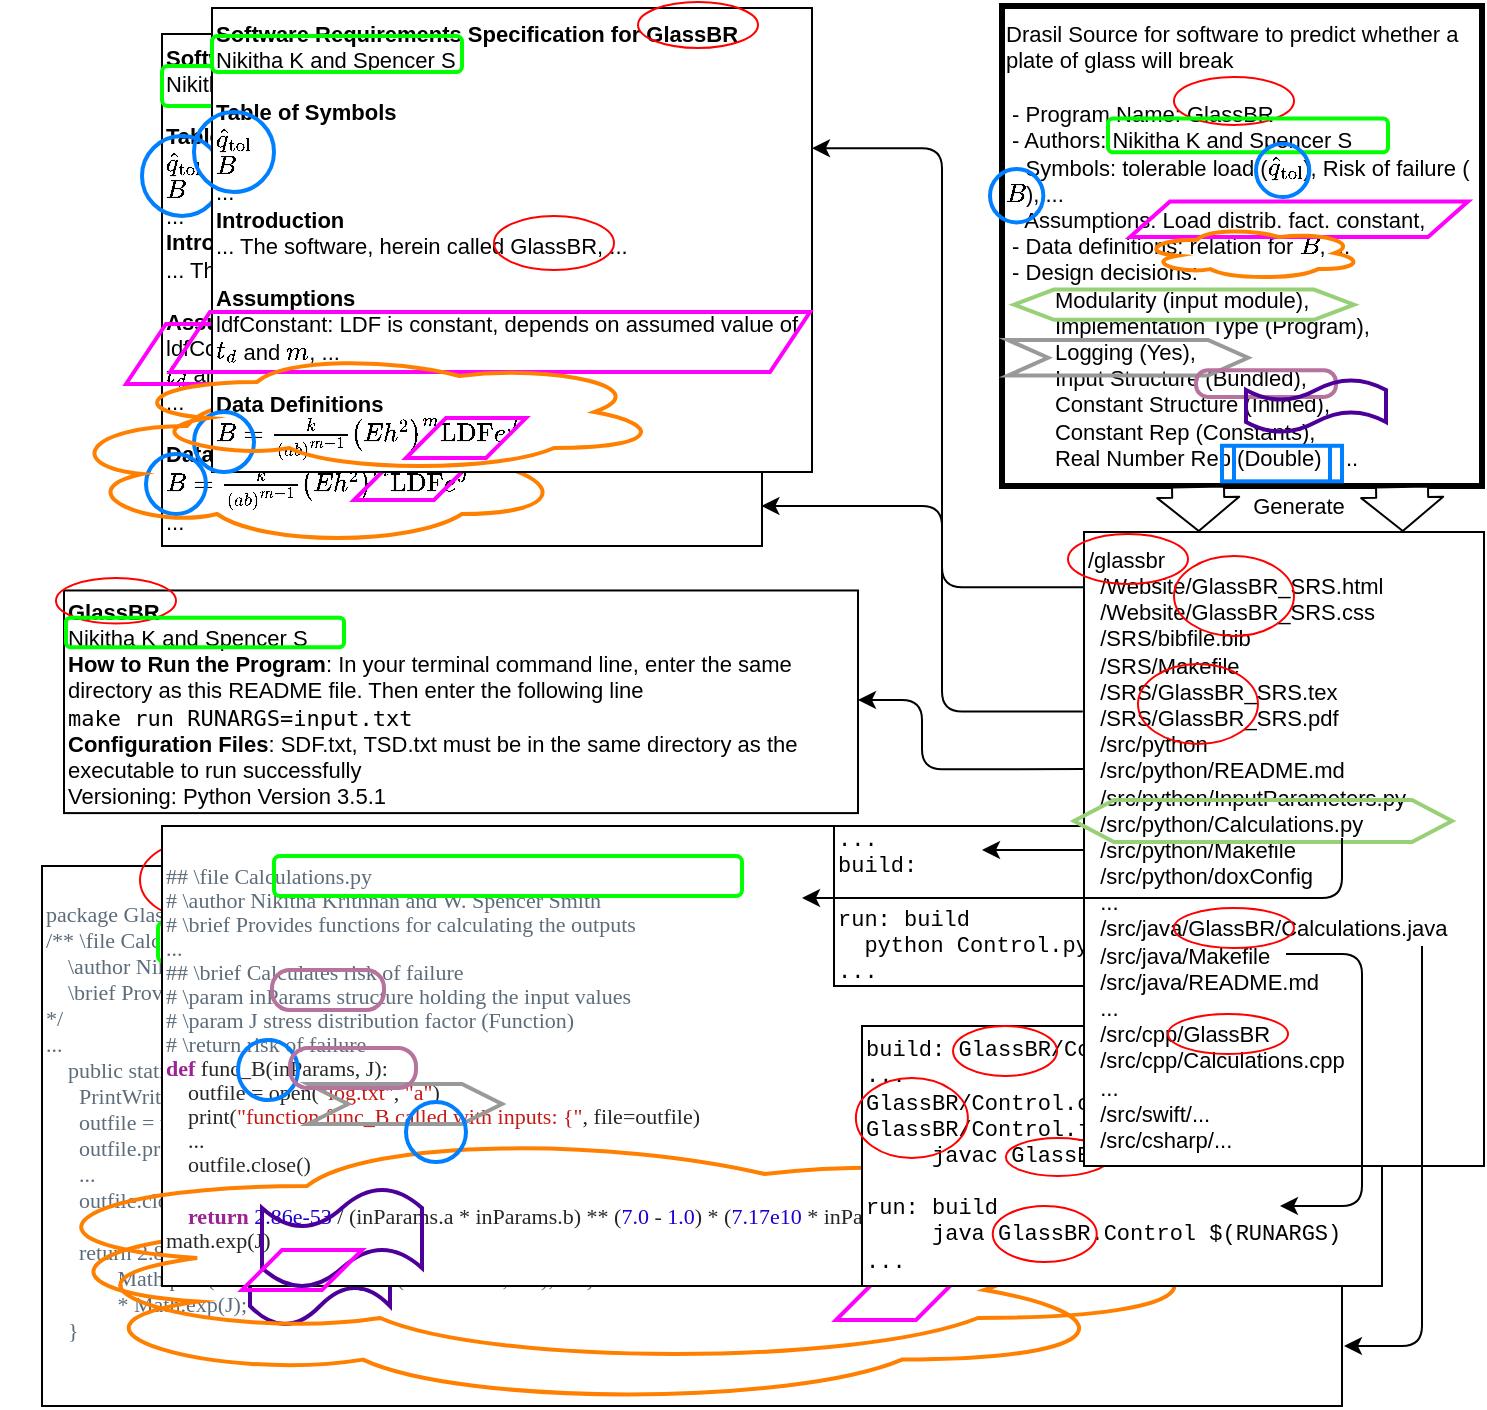 <mxfile version="15.5.2" type="device"><diagram id="d-WKeMkgtsWJ3UM8GAVP" name="Page-1"><mxGraphModel dx="2272" dy="820" grid="1" gridSize="10" guides="0" tooltips="1" connect="0" arrows="0" fold="1" page="1" pageScale="1" pageWidth="850" pageHeight="1100" math="1" shadow="0"><root><mxCell id="0"/><mxCell id="1" parent="0"/><mxCell id="Y7YsO4KroyBGodmgQjPr-19" value="&lt;p class=&quot;p1&quot; style=&quot;margin: 0px; font-stretch: normal; line-height: normal; background-color: rgb(255, 255, 255); font-size: 11px;&quot;&gt;&lt;font style=&quot;font-size: 11px;&quot; face=&quot;menlo&quot; color=&quot;#5d6c79&quot;&gt;package GlassBR;&lt;/font&gt;&lt;/p&gt;&lt;p class=&quot;p1&quot; style=&quot;margin: 0px; font-stretch: normal; line-height: normal; background-color: rgb(255, 255, 255); font-size: 11px;&quot;&gt;&lt;font style=&quot;font-size: 11px;&quot; face=&quot;menlo&quot; color=&quot;#5d6c79&quot;&gt;/** \file Calculations.java&lt;/font&gt;&lt;/p&gt;&lt;p class=&quot;p1&quot; style=&quot;margin: 0px; font-stretch: normal; line-height: normal; background-color: rgb(255, 255, 255); font-size: 11px;&quot;&gt;&lt;font style=&quot;font-size: 11px;&quot; face=&quot;menlo&quot; color=&quot;#5d6c79&quot;&gt;&amp;nbsp; &amp;nbsp; \author Nikitha Krithnan and W. Spencer Smith&lt;/font&gt;&lt;/p&gt;&lt;p class=&quot;p1&quot; style=&quot;margin: 0px; font-stretch: normal; line-height: normal; background-color: rgb(255, 255, 255); font-size: 11px;&quot;&gt;&lt;font style=&quot;font-size: 11px;&quot; face=&quot;menlo&quot; color=&quot;#5d6c79&quot;&gt;&amp;nbsp; &amp;nbsp; \brief Provides functions for calculating the outputs&lt;/font&gt;&lt;/p&gt;&lt;p class=&quot;p1&quot; style=&quot;margin: 0px; font-stretch: normal; line-height: normal; background-color: rgb(255, 255, 255); font-size: 11px;&quot;&gt;&lt;font style=&quot;font-size: 11px;&quot; face=&quot;menlo&quot; color=&quot;#5d6c79&quot;&gt;*/&lt;/font&gt;&lt;/p&gt;&lt;p class=&quot;p1&quot; style=&quot;margin: 0px; font-stretch: normal; line-height: normal; background-color: rgb(255, 255, 255); font-size: 11px;&quot;&gt;&lt;font style=&quot;font-size: 11px;&quot; face=&quot;menlo&quot; color=&quot;#5d6c79&quot;&gt;...&lt;/font&gt;&lt;/p&gt;&lt;p class=&quot;p1&quot; style=&quot;margin: 0px; font-stretch: normal; line-height: normal; background-color: rgb(255, 255, 255); font-size: 11px;&quot;&gt;&lt;span style=&quot;color: rgb(93, 108, 121); font-family: &amp;quot;menlo&amp;quot;; font-size: 11px;&quot;&gt;&amp;nbsp; &amp;nbsp; public static double func_B(InputParameters inParams, double J) throws IOException {&lt;/span&gt;&lt;br style=&quot;font-size: 11px;&quot;&gt;&lt;/p&gt;&lt;p class=&quot;p1&quot; style=&quot;margin: 0px; font-stretch: normal; line-height: normal; background-color: rgb(255, 255, 255); font-size: 11px;&quot;&gt;&lt;font style=&quot;font-size: 11px;&quot; face=&quot;menlo&quot; color=&quot;#5d6c79&quot;&gt;&amp;nbsp; &amp;nbsp; &amp;nbsp; PrintWriter outfile;&lt;/font&gt;&lt;/p&gt;&lt;p class=&quot;p1&quot; style=&quot;margin: 0px; font-stretch: normal; line-height: normal; background-color: rgb(255, 255, 255); font-size: 11px;&quot;&gt;&lt;font style=&quot;font-size: 11px;&quot; face=&quot;menlo&quot; color=&quot;#5d6c79&quot;&gt;&amp;nbsp; &amp;nbsp; &amp;nbsp; outfile = new PrintWriter(new FileWriter(new File(&quot;log.txt&quot;), true));&lt;/font&gt;&lt;/p&gt;&lt;p class=&quot;p1&quot; style=&quot;margin: 0px; font-stretch: normal; line-height: normal; background-color: rgb(255, 255, 255); font-size: 11px;&quot;&gt;&lt;font style=&quot;font-size: 11px;&quot; face=&quot;menlo&quot; color=&quot;#5d6c79&quot;&gt;&amp;nbsp; &amp;nbsp; &amp;nbsp; outfile.println(&quot;function func_B called with inputs: {&quot;);&lt;/font&gt;&lt;/p&gt;&lt;p class=&quot;p1&quot; style=&quot;margin: 0px; font-stretch: normal; line-height: normal; background-color: rgb(255, 255, 255); font-size: 11px;&quot;&gt;&lt;span style=&quot;color: rgb(93, 108, 121); font-family: &amp;quot;menlo&amp;quot;; font-size: 11px;&quot;&gt;&amp;nbsp; &amp;nbsp; &amp;nbsp; ...&lt;/span&gt;&lt;/p&gt;&lt;p class=&quot;p1&quot; style=&quot;margin: 0px; font-stretch: normal; line-height: normal; background-color: rgb(255, 255, 255); font-size: 11px;&quot;&gt;&lt;span style=&quot;color: rgb(93, 108, 121); font-family: &amp;quot;menlo&amp;quot;; font-size: 11px;&quot;&gt;&amp;nbsp; &amp;nbsp; &amp;nbsp; outfile.close();&lt;/span&gt;&lt;br style=&quot;font-size: 11px;&quot;&gt;&lt;/p&gt;&lt;p class=&quot;p1&quot; style=&quot;margin: 0px; font-stretch: normal; line-height: normal; background-color: rgb(255, 255, 255); font-size: 11px;&quot;&gt;&lt;font style=&quot;font-size: 11px;&quot; face=&quot;menlo&quot; color=&quot;#5d6c79&quot;&gt;&amp;nbsp; &amp;nbsp; &amp;nbsp; &amp;nbsp;&amp;nbsp;&lt;/font&gt;&lt;/p&gt;&lt;p class=&quot;p1&quot; style=&quot;margin: 0px; font-stretch: normal; line-height: normal; background-color: rgb(255, 255, 255); font-size: 11px;&quot;&gt;&lt;font style=&quot;font-size: 11px;&quot; face=&quot;menlo&quot; color=&quot;#5d6c79&quot;&gt;&amp;nbsp; &amp;nbsp; &amp;nbsp; return 2.86e-53 /Math.pow(inParams.a * inParams.b, 7.0 - 1.0) *&lt;/font&gt;&lt;/p&gt;&lt;p class=&quot;p1&quot; style=&quot;margin: 0px; font-stretch: normal; line-height: normal; background-color: rgb(255, 255, 255); font-size: 11px;&quot;&gt;&lt;font style=&quot;font-size: 11px;&quot; face=&quot;menlo&quot; color=&quot;#5d6c79&quot;&gt;&amp;nbsp; &amp;nbsp; &amp;nbsp; &amp;nbsp; &amp;nbsp; &amp;nbsp; &amp;nbsp;Math.pow(7.17e10 * Math.pow(inParams.h, 2.0), 7.0) * inParams.LDF&amp;nbsp;&lt;/font&gt;&lt;/p&gt;&lt;p class=&quot;p1&quot; style=&quot;margin: 0px; font-stretch: normal; line-height: normal; background-color: rgb(255, 255, 255); font-size: 11px;&quot;&gt;&lt;font style=&quot;font-size: 11px;&quot; face=&quot;menlo&quot; color=&quot;#5d6c79&quot;&gt;&amp;nbsp; &amp;nbsp; &amp;nbsp; &amp;nbsp; &amp;nbsp; &amp;nbsp; &amp;nbsp;* Math.exp(J);&lt;/font&gt;&lt;/p&gt;&lt;p class=&quot;p1&quot; style=&quot;margin: 0px; font-stretch: normal; line-height: normal; background-color: rgb(255, 255, 255); font-size: 11px;&quot;&gt;&lt;font style=&quot;font-size: 11px;&quot; face=&quot;menlo&quot; color=&quot;#5d6c79&quot;&gt;&lt;/font&gt;&lt;/p&gt;&lt;p class=&quot;p1&quot; style=&quot;margin: 0px; font-stretch: normal; line-height: normal; background-color: rgb(255, 255, 255); font-size: 11px;&quot;&gt;&lt;font style=&quot;font-size: 11px;&quot; face=&quot;menlo&quot; color=&quot;#5d6c79&quot;&gt;&amp;nbsp; &amp;nbsp; }&lt;/font&gt;&lt;/p&gt;&lt;div style=&quot;font-size: 11px;&quot;&gt;&lt;br style=&quot;font-size: 11px;&quot;&gt;&lt;/div&gt;" style="rounded=0;whiteSpace=wrap;html=1;align=left;fontFamily=Courier New;fontSize=11;" parent="1" vertex="1"><mxGeometry x="-770" y="500" width="650" height="270" as="geometry"/></mxCell><mxCell id="Y7YsO4KroyBGodmgQjPr-22" value="" style="ellipse;whiteSpace=wrap;html=1;fillColor=none;strokeColor=#FF0000;fontSize=11;" parent="1" vertex="1"><mxGeometry x="-721" y="487" width="60" height="40" as="geometry"/></mxCell><mxCell id="Y7YsO4KroyBGodmgQjPr-29" value="" style="rounded=1;whiteSpace=wrap;html=1;fillColor=none;strokeColor=#00FF00;strokeWidth=2;fontSize=11;" parent="1" vertex="1"><mxGeometry x="-712" y="528" width="248" height="20" as="geometry"/></mxCell><mxCell id="Y7YsO4KroyBGodmgQjPr-50" value="" style="ellipse;whiteSpace=wrap;html=1;aspect=fixed;fontFamily=Courier New;strokeWidth=2;fillColor=none;align=left;strokeColor=#007FFF;fontSize=11;" parent="1" vertex="1"><mxGeometry x="-634" y="600" width="30" height="30" as="geometry"/></mxCell><mxCell id="Y7YsO4KroyBGodmgQjPr-57" value="" style="ellipse;shape=cloud;whiteSpace=wrap;html=1;fontFamily=Courier New;strokeWidth=2;fillColor=none;align=left;strokeColor=#FF8000;fontSize=11;" parent="1" vertex="1"><mxGeometry x="-780" y="654" width="550" height="116" as="geometry"/></mxCell><mxCell id="Y7YsO4KroyBGodmgQjPr-63" value="" style="shape=step;perimeter=stepPerimeter;whiteSpace=wrap;html=1;fixedSize=1;fontFamily=Courier New;strokeWidth=2;fillColor=none;align=left;strokeColor=#999999;fontSize=11;" parent="1" vertex="1"><mxGeometry x="-486" y="639" width="120" height="20" as="geometry"/></mxCell><mxCell id="Y7YsO4KroyBGodmgQjPr-66" value="" style="rounded=1;whiteSpace=wrap;html=1;fontFamily=Courier New;strokeWidth=2;fillColor=none;align=left;strokeColor=#B5739D;arcSize=45;fontSize=11;" parent="1" vertex="1"><mxGeometry x="-513" y="607" width="70" height="20" as="geometry"/></mxCell><mxCell id="Y7YsO4KroyBGodmgQjPr-69" value="" style="shape=tape;whiteSpace=wrap;html=1;fontFamily=Courier New;strokeWidth=2;fillColor=none;align=left;strokeColor=#4C0099;fontSize=11;" parent="1" vertex="1"><mxGeometry x="-666" y="680" width="70" height="50" as="geometry"/></mxCell><mxCell id="jLepKlDc2zNC87XaFifs-2" value="" style="shape=process;whiteSpace=wrap;html=1;backgroundOutline=1;strokeWidth=2;strokeColor=#007FFF;fillColor=none;fontSize=11;" parent="1" vertex="1"><mxGeometry x="-448" y="606" width="60" height="20" as="geometry"/></mxCell><mxCell id="YKedqq_vjs1xDcSKjSfu-3" value="" style="group;fontSize=11;" parent="1" vertex="1" connectable="0"><mxGeometry x="-290" y="70" width="240" height="240" as="geometry"/></mxCell><mxCell id="fEJaJfxORMcDwGVmGDDN-1" value="Drasil Source for software to predict whether a plate of glass will break&lt;br style=&quot;font-size: 11px;&quot;&gt;&lt;span style=&quot;font-size: 11px;&quot;&gt;&lt;br style=&quot;font-size: 11px;&quot;&gt;&amp;nbsp;- Program Name: GlassBR&lt;br style=&quot;font-size: 11px;&quot;&gt;&amp;nbsp;- Authors: Nikitha K and Spencer S&lt;br style=&quot;font-size: 11px;&quot;&gt;&lt;/span&gt;&lt;span style=&quot;font-size: 11px;&quot;&gt;&amp;nbsp;- Symbols: tolerable load (\(\hat{q}_\text{tol}\)), Risk of failure (\(B\)), ...&lt;/span&gt;&lt;span style=&quot;font-size: 11px;&quot;&gt;&lt;br style=&quot;font-size: 11px;&quot;&gt;&lt;/span&gt;&lt;span style=&quot;font-size: 11px;&quot;&gt;&amp;nbsp;- Assumptions: Load distrib. fact. constant,&lt;br style=&quot;font-size: 11px;&quot;&gt;&lt;/span&gt;&amp;nbsp;- Data definitions: relation for&amp;nbsp;\(B\), ...&lt;span style=&quot;font-size: 11px;&quot;&gt;&lt;br style=&quot;font-size: 11px;&quot;&gt;&lt;/span&gt;&lt;span style=&quot;font-size: 11px;&quot;&gt;&amp;nbsp;- Design decisions: &lt;br style=&quot;font-size: 11px;&quot;&gt;&lt;span style=&quot;white-space: pre; font-size: 11px;&quot;&gt;&#9;&lt;/span&gt;Modularity (input module), &lt;br style=&quot;font-size: 11px;&quot;&gt;&lt;span style=&quot;white-space: pre; font-size: 11px;&quot;&gt;&#9;&lt;/span&gt;Implementation Type (Program), &lt;br style=&quot;font-size: 11px;&quot;&gt;&lt;span style=&quot;white-space: pre; font-size: 11px;&quot;&gt;&#9;&lt;/span&gt;Logging (Yes),&lt;br style=&quot;font-size: 11px;&quot;&gt;&lt;span style=&quot;white-space: pre; font-size: 11px;&quot;&gt;&#9;&lt;/span&gt;Input Structure (Bundled), &lt;br style=&quot;font-size: 11px;&quot;&gt;&lt;span style=&quot;white-space: pre; font-size: 11px;&quot;&gt;&#9;&lt;/span&gt;Constant Structure (Inlined), &lt;br style=&quot;font-size: 11px;&quot;&gt;&lt;span style=&quot;white-space: pre; font-size: 11px;&quot;&gt;&#9;&lt;/span&gt;Constant Rep (Constants), &lt;br style=&quot;font-size: 11px;&quot;&gt;&lt;span style=&quot;white-space: pre; font-size: 11px;&quot;&gt;&#9;&lt;/span&gt;Real Number Rep (Double) , ...&lt;br style=&quot;font-size: 11px;&quot;&gt;&lt;/span&gt;" style="rounded=0;whiteSpace=wrap;html=1;align=left;strokeWidth=3;fontSize=11;" parent="YKedqq_vjs1xDcSKjSfu-3" vertex="1"><mxGeometry width="240" height="240" as="geometry"/></mxCell><mxCell id="Y7YsO4KroyBGodmgQjPr-6" value="" style="ellipse;whiteSpace=wrap;html=1;fillColor=none;strokeColor=#FF0000;fontSize=11;" parent="YKedqq_vjs1xDcSKjSfu-3" vertex="1"><mxGeometry x="86" y="35.444" width="60" height="24" as="geometry"/></mxCell><mxCell id="Y7YsO4KroyBGodmgQjPr-14" style="edgeStyle=orthogonalEdgeStyle;rounded=0;orthogonalLoop=1;jettySize=auto;html=1;exitX=0.5;exitY=1;exitDx=0;exitDy=0;fontSize=11;" parent="YKedqq_vjs1xDcSKjSfu-3" source="Y7YsO4KroyBGodmgQjPr-6" target="Y7YsO4KroyBGodmgQjPr-6" edge="1"><mxGeometry relative="1" as="geometry"/></mxCell><mxCell id="Y7YsO4KroyBGodmgQjPr-15" value="" style="rounded=1;whiteSpace=wrap;html=1;fillColor=none;strokeColor=#00FF00;strokeWidth=2;fontSize=11;imageHeight=7;" parent="YKedqq_vjs1xDcSKjSfu-3" vertex="1"><mxGeometry x="53" y="56.222" width="140" height="16.889" as="geometry"/></mxCell><mxCell id="Y7YsO4KroyBGodmgQjPr-44" value="" style="ellipse;whiteSpace=wrap;html=1;aspect=fixed;fontFamily=Courier New;strokeWidth=2;fillColor=none;align=left;strokeColor=#007FFF;fontSize=11;" parent="YKedqq_vjs1xDcSKjSfu-3" vertex="1"><mxGeometry x="127" y="68.889" width="26.667" height="26.667" as="geometry"/></mxCell><mxCell id="Y7YsO4KroyBGodmgQjPr-45" value="" style="ellipse;whiteSpace=wrap;html=1;aspect=fixed;fontFamily=Courier New;strokeWidth=2;fillColor=none;align=left;strokeColor=#007FFF;fontSize=11;" parent="YKedqq_vjs1xDcSKjSfu-3" vertex="1"><mxGeometry x="-6" y="81.556" width="26.667" height="26.667" as="geometry"/></mxCell><mxCell id="Y7YsO4KroyBGodmgQjPr-51" value="" style="shape=parallelogram;perimeter=parallelogramPerimeter;whiteSpace=wrap;html=1;fixedSize=1;fontFamily=Courier New;strokeWidth=2;fillColor=none;align=left;strokeColor=#FF00FF;fontSize=11;" parent="YKedqq_vjs1xDcSKjSfu-3" vertex="1"><mxGeometry x="64" y="97.778" width="169" height="17.778" as="geometry"/></mxCell><mxCell id="Y7YsO4KroyBGodmgQjPr-54" value="" style="ellipse;shape=cloud;whiteSpace=wrap;html=1;fontFamily=Courier New;strokeWidth=2;fillColor=none;align=left;strokeColor=#FF8000;fontSize=11;" parent="YKedqq_vjs1xDcSKjSfu-3" vertex="1"><mxGeometry x="70" y="110.222" width="110" height="26.667" as="geometry"/></mxCell><mxCell id="Y7YsO4KroyBGodmgQjPr-59" value="" style="shape=hexagon;perimeter=hexagonPerimeter2;whiteSpace=wrap;html=1;fixedSize=1;fontFamily=Courier New;strokeWidth=2;fillColor=none;align=left;strokeColor=#97D077;fontSize=11;" parent="YKedqq_vjs1xDcSKjSfu-3" vertex="1"><mxGeometry x="6" y="141.778" width="170" height="15.111" as="geometry"/></mxCell><mxCell id="Y7YsO4KroyBGodmgQjPr-61" value="" style="shape=step;perimeter=stepPerimeter;whiteSpace=wrap;html=1;fixedSize=1;fontFamily=Courier New;strokeWidth=2;fillColor=none;align=left;strokeColor=#999999;fontSize=11;" parent="YKedqq_vjs1xDcSKjSfu-3" vertex="1"><mxGeometry x="3" y="167.0" width="120" height="17.778" as="geometry"/></mxCell><mxCell id="Y7YsO4KroyBGodmgQjPr-64" value="" style="rounded=1;whiteSpace=wrap;html=1;fontFamily=Courier New;strokeWidth=2;fillColor=none;align=left;strokeColor=#B5739D;arcSize=45;fontSize=11;" parent="YKedqq_vjs1xDcSKjSfu-3" vertex="1"><mxGeometry x="97" y="182.111" width="70" height="13.333" as="geometry"/></mxCell><mxCell id="Y7YsO4KroyBGodmgQjPr-67" value="" style="shape=tape;whiteSpace=wrap;html=1;fontFamily=Courier New;strokeWidth=2;fillColor=none;align=left;strokeColor=#4C0099;fontSize=11;" parent="YKedqq_vjs1xDcSKjSfu-3" vertex="1"><mxGeometry x="122" y="186.667" width="70" height="26.667" as="geometry"/></mxCell><mxCell id="jLepKlDc2zNC87XaFifs-1" value="" style="shape=process;whiteSpace=wrap;html=1;backgroundOutline=1;strokeWidth=2;strokeColor=#007FFF;fillColor=none;fontSize=11;" parent="YKedqq_vjs1xDcSKjSfu-3" vertex="1"><mxGeometry x="110" y="219.889" width="60" height="17.778" as="geometry"/></mxCell><mxCell id="YKedqq_vjs1xDcSKjSfu-8" value="" style="group;fontSize=11;" parent="1" vertex="1" connectable="0"><mxGeometry x="-760" y="70" width="375" height="274" as="geometry"/></mxCell><mxCell id="Y7YsO4KroyBGodmgQjPr-11" value="&lt;b style=&quot;font-size: 11px&quot;&gt;Software Requirements Specification for GlassBR&lt;/b&gt;&lt;br style=&quot;font-size: 11px&quot;&gt;Nikitha K and Spencer S&lt;br style=&quot;font-size: 11px&quot;&gt;&lt;br style=&quot;font-size: 11px&quot;&gt;&lt;b style=&quot;font-size: 11px&quot;&gt;Table of Symbols&lt;/b&gt;&lt;br style=&quot;font-size: 11px&quot;&gt;\(\hat{q}_\text{tol}\)&lt;br style=&quot;font-size: 11px&quot;&gt;\(B\)&lt;br style=&quot;font-size: 11px&quot;&gt;...&lt;br style=&quot;font-size: 11px&quot;&gt;&lt;b style=&quot;font-size: 11px&quot;&gt;Introduction&lt;/b&gt;&lt;br style=&quot;font-size: 11px&quot;&gt;... The software, herein called GlassBR, ...&lt;br style=&quot;font-size: 11px&quot;&gt;&lt;br style=&quot;font-size: 11px&quot;&gt;&lt;b style=&quot;font-size: 11px&quot;&gt;Assumptions&lt;/b&gt;&lt;br style=&quot;font-size: 11px&quot;&gt;ldfConstant: LDF is constant, depends on assumed value of \(t_d\) and \(m\), ...&lt;br style=&quot;font-size: 11px&quot;&gt;...&lt;br style=&quot;font-size: 11px&quot;&gt;&lt;br style=&quot;font-size: 11px&quot;&gt;&lt;b style=&quot;font-size: 11px&quot;&gt;Data Definitions&lt;/b&gt;&lt;br style=&quot;font-size: 11px&quot;&gt;\(B=\frac{k}{\left(a b\right)^{m-1}} \left(E h^{2}\right)^{m} \text{LDF} e^{J}\)&lt;br style=&quot;font-size: 11px&quot;&gt;..." style="rounded=0;whiteSpace=wrap;html=1;align=left;fontSize=11;" parent="YKedqq_vjs1xDcSKjSfu-8" vertex="1"><mxGeometry x="50" y="14" width="300" height="256" as="geometry"/></mxCell><mxCell id="Y7YsO4KroyBGodmgQjPr-27" value="" style="ellipse;whiteSpace=wrap;html=1;fillColor=none;strokeColor=#FF0000;fontSize=11;" parent="YKedqq_vjs1xDcSKjSfu-8" vertex="1"><mxGeometry x="262" y="5" width="60" height="40" as="geometry"/></mxCell><mxCell id="UbG10RSQOsBZLtn41_ii-4" value="" style="shape=parallelogram;perimeter=parallelogramPerimeter;whiteSpace=wrap;html=1;fixedSize=1;fontFamily=Courier New;strokeWidth=2;fillColor=none;align=left;strokeColor=#FF00FF;fontSize=11;" parent="YKedqq_vjs1xDcSKjSfu-8" vertex="1"><mxGeometry x="146" y="227" width="60" height="20" as="geometry"/></mxCell><mxCell id="UbG10RSQOsBZLtn41_ii-5" value="" style="ellipse;whiteSpace=wrap;html=1;aspect=fixed;fontFamily=Courier New;strokeWidth=2;fillColor=none;align=left;strokeColor=#007FFF;fontSize=11;" parent="YKedqq_vjs1xDcSKjSfu-8" vertex="1"><mxGeometry x="42" y="224" width="30" height="30" as="geometry"/></mxCell><mxCell id="Y7YsO4KroyBGodmgQjPr-56" value="" style="ellipse;shape=cloud;whiteSpace=wrap;html=1;fontFamily=Courier New;strokeWidth=2;fillColor=none;align=left;strokeColor=#FF8000;fontSize=11;" parent="YKedqq_vjs1xDcSKjSfu-8" vertex="1"><mxGeometry y="190" width="250" height="80" as="geometry"/></mxCell><mxCell id="jdmbtsiDJtvVrwnLQDZH-1" value="" style="shape=parallelogram;perimeter=parallelogramPerimeter;whiteSpace=wrap;html=1;fixedSize=1;fontFamily=Courier New;strokeWidth=2;fillColor=none;align=left;strokeColor=#FF00FF;fontSize=11;" vertex="1" parent="YKedqq_vjs1xDcSKjSfu-8"><mxGeometry x="32" y="159" width="320" height="30" as="geometry"/></mxCell><mxCell id="jdmbtsiDJtvVrwnLQDZH-2" value="" style="rounded=1;whiteSpace=wrap;html=1;fillColor=none;strokeColor=#00FF00;strokeWidth=2;fontSize=11;" vertex="1" parent="YKedqq_vjs1xDcSKjSfu-8"><mxGeometry x="50" y="30" width="130" height="20" as="geometry"/></mxCell><mxCell id="jdmbtsiDJtvVrwnLQDZH-3" value="" style="ellipse;whiteSpace=wrap;html=1;aspect=fixed;fontFamily=Courier New;strokeWidth=2;fillColor=none;align=left;strokeColor=#007FFF;fontSize=11;" vertex="1" parent="YKedqq_vjs1xDcSKjSfu-8"><mxGeometry x="40" y="65" width="40" height="40" as="geometry"/></mxCell><mxCell id="fEJaJfxORMcDwGVmGDDN-6" value="&lt;div style=&quot;font-size: 11px;&quot;&gt;&lt;b style=&quot;font-size: 11px;&quot;&gt;Software Requirements Specification for GlassBR&lt;/b&gt;&lt;br style=&quot;font-size: 11px;&quot;&gt;&lt;/div&gt;&lt;div style=&quot;font-size: 11px;&quot;&gt;Nikitha K and Spencer S&lt;/div&gt;&lt;br style=&quot;font-size: 11px;&quot;&gt;&lt;b style=&quot;font-size: 11px;&quot;&gt;Table of Symbols&lt;/b&gt;&lt;br style=&quot;font-size: 11px;&quot;&gt;\(\hat{q}_\text{tol}\)&lt;br style=&quot;font-size: 11px;&quot;&gt;\(B\)&lt;br style=&quot;font-size: 11px;&quot;&gt;...&lt;br style=&quot;font-size: 11px;&quot;&gt;&lt;b style=&quot;font-size: 11px;&quot;&gt;Introduction&lt;/b&gt;&lt;br style=&quot;font-size: 11px;&quot;&gt;... The software, herein called GlassBR, ...&lt;br style=&quot;font-size: 11px;&quot;&gt;&lt;br style=&quot;font-size: 11px;&quot;&gt;&lt;b style=&quot;font-size: 11px;&quot;&gt;Assumptions&lt;/b&gt;&lt;br style=&quot;font-size: 11px;&quot;&gt;ldfConstant: LDF is constant, depends on assumed value of \(t_d\) and \(m\), ...&lt;br style=&quot;font-size: 11px;&quot;&gt;&lt;br style=&quot;font-size: 11px;&quot;&gt;&lt;b style=&quot;font-size: 11px;&quot;&gt;Data Definitions&lt;/b&gt;&lt;br style=&quot;font-size: 11px;&quot;&gt;\(B=\frac{k}{\left(a b\right)^{m-1}} \left(E h^{2}\right)^{m} \text{LDF} e^{J}\)" style="rounded=0;whiteSpace=wrap;html=1;align=left;fontSize=11;" parent="YKedqq_vjs1xDcSKjSfu-8" vertex="1"><mxGeometry x="75" y="1" width="300" height="232" as="geometry"/></mxCell><mxCell id="Y7YsO4KroyBGodmgQjPr-16" value="" style="rounded=1;whiteSpace=wrap;html=1;fillColor=none;strokeColor=#00FF00;strokeWidth=2;fontSize=11;" parent="YKedqq_vjs1xDcSKjSfu-8" vertex="1"><mxGeometry x="75" y="15" width="125" height="18" as="geometry"/></mxCell><mxCell id="Y7YsO4KroyBGodmgQjPr-25" value="" style="ellipse;whiteSpace=wrap;html=1;fillColor=none;strokeColor=#FF0000;fontSize=11;" parent="YKedqq_vjs1xDcSKjSfu-8" vertex="1"><mxGeometry x="288" y="-2" width="60" height="23" as="geometry"/></mxCell><mxCell id="Y7YsO4KroyBGodmgQjPr-33" value="" style="ellipse;whiteSpace=wrap;html=1;fillColor=none;strokeColor=#FF0000;strokeWidth=1;fontSize=11;" parent="YKedqq_vjs1xDcSKjSfu-8" vertex="1"><mxGeometry x="216" y="105" width="60" height="27" as="geometry"/></mxCell><mxCell id="Y7YsO4KroyBGodmgQjPr-46" value="" style="ellipse;whiteSpace=wrap;html=1;aspect=fixed;fontFamily=Courier New;strokeWidth=2;fillColor=none;align=left;strokeColor=#007FFF;fontSize=11;" parent="YKedqq_vjs1xDcSKjSfu-8" vertex="1"><mxGeometry x="66" y="53" width="40" height="40" as="geometry"/></mxCell><mxCell id="Y7YsO4KroyBGodmgQjPr-48" value="" style="ellipse;whiteSpace=wrap;html=1;aspect=fixed;fontFamily=Courier New;strokeWidth=2;fillColor=none;align=left;strokeColor=#007FFF;fontSize=11;" parent="YKedqq_vjs1xDcSKjSfu-8" vertex="1"><mxGeometry x="66" y="203" width="30" height="30" as="geometry"/></mxCell><mxCell id="Y7YsO4KroyBGodmgQjPr-52" value="" style="shape=parallelogram;perimeter=parallelogramPerimeter;whiteSpace=wrap;html=1;fixedSize=1;fontFamily=Courier New;strokeWidth=2;fillColor=none;align=left;strokeColor=#FF00FF;fontSize=11;" parent="YKedqq_vjs1xDcSKjSfu-8" vertex="1"><mxGeometry x="54" y="153" width="320" height="30" as="geometry"/></mxCell><mxCell id="Y7YsO4KroyBGodmgQjPr-53" value="" style="shape=parallelogram;perimeter=parallelogramPerimeter;whiteSpace=wrap;html=1;fixedSize=1;fontFamily=Courier New;strokeWidth=2;fillColor=none;align=left;strokeColor=#FF00FF;fontSize=11;" parent="YKedqq_vjs1xDcSKjSfu-8" vertex="1"><mxGeometry x="172" y="206" width="60" height="20" as="geometry"/></mxCell><mxCell id="Y7YsO4KroyBGodmgQjPr-55" value="" style="ellipse;shape=cloud;whiteSpace=wrap;html=1;fontFamily=Courier New;strokeWidth=2;fillColor=none;align=left;strokeColor=#FF8000;fontSize=11;" parent="YKedqq_vjs1xDcSKjSfu-8" vertex="1"><mxGeometry x="30" y="173" width="270" height="60" as="geometry"/></mxCell><mxCell id="YKedqq_vjs1xDcSKjSfu-9" value="" style="group;fontSize=11;" parent="1" vertex="1" connectable="0"><mxGeometry x="-762" y="349" width="400" height="130" as="geometry"/></mxCell><mxCell id="fEJaJfxORMcDwGVmGDDN-4" value="&lt;br&gt;&lt;div&gt;&lt;b style=&quot;font-size: 11px&quot;&gt;GlassBR&lt;/b&gt;&lt;/div&gt;&lt;div style=&quot;font-size: 11px&quot;&gt;Nikitha K and Spencer S&lt;br style=&quot;font-size: 11px&quot;&gt;&lt;/div&gt;&lt;b style=&quot;font-size: 11px&quot;&gt;How to Run the Program&lt;/b&gt;: In your terminal command line, enter the same directory as this README file. Then enter the following line&lt;br style=&quot;font-size: 11px&quot;&gt;&lt;code style=&quot;font-size: 11px&quot;&gt;make run RUNARGS=input.txt&lt;br style=&quot;font-size: 11px&quot;&gt;&lt;span style=&quot;font-family: &amp;#34;helvetica&amp;#34; ; font-size: 11px&quot;&gt;&lt;b style=&quot;font-size: 11px&quot;&gt;Configuration Files&lt;/b&gt;: SDF.txt, TSD.txt must be in the same directory as the executable to run successfully&lt;br style=&quot;font-size: 11px&quot;&gt;&lt;/span&gt;&lt;span style=&quot;font-family: &amp;#34;helvetica&amp;#34; ; font-size: 11px&quot;&gt;Versioning: Python Version 3.5.1&lt;/span&gt;&lt;br style=&quot;font-size: 11px&quot;&gt;&lt;/code&gt;&lt;p dir=&quot;auto&quot; style=&quot;font-size: 11px&quot;&gt;&lt;/p&gt;" style="rounded=0;whiteSpace=wrap;html=1;align=left;fontSize=11;" parent="YKedqq_vjs1xDcSKjSfu-9" vertex="1"><mxGeometry x="3" y="13.234" width="397" height="111.317" as="geometry"/></mxCell><mxCell id="Y7YsO4KroyBGodmgQjPr-9" value="" style="ellipse;whiteSpace=wrap;html=1;fillColor=none;strokeColor=#FF0000;fontSize=11;" parent="YKedqq_vjs1xDcSKjSfu-9" vertex="1"><mxGeometry x="-1" y="7" width="60" height="22.76" as="geometry"/></mxCell><mxCell id="Y7YsO4KroyBGodmgQjPr-70" value="" style="rounded=1;whiteSpace=wrap;html=1;fillColor=none;strokeColor=#00FF00;strokeWidth=2;fontSize=11;" parent="YKedqq_vjs1xDcSKjSfu-9" vertex="1"><mxGeometry x="4" y="26.84" width="139" height="14.79" as="geometry"/></mxCell><mxCell id="Y7YsO4KroyBGodmgQjPr-20" value="&lt;font style=&quot;font-size: 11px;&quot; face=&quot;Helvetica&quot;&gt;Generate&lt;/font&gt;" style="shape=flexArrow;endArrow=classic;html=1;fontFamily=Courier New;fillColor=#ffffff;width=26;endSize=5.27;endWidth=14;entryX=0.287;entryY=0;entryDx=0;entryDy=0;entryPerimeter=0;fontSize=11;" parent="1" target="fEJaJfxORMcDwGVmGDDN-5" edge="1"><mxGeometry width="50" height="50" as="geometry"><mxPoint x="-192" y="310" as="sourcePoint"/><mxPoint x="-181" y="350" as="targetPoint"/><mxPoint x="50" y="-1" as="offset"/></mxGeometry></mxCell><mxCell id="YKedqq_vjs1xDcSKjSfu-16" value="" style="endArrow=classic;html=1;rounded=1;edgeStyle=orthogonalEdgeStyle;entryX=1;entryY=0.496;entryDx=0;entryDy=0;entryPerimeter=0;exitX=0.002;exitY=0.374;exitDx=0;exitDy=0;exitPerimeter=0;fontSize=11;" parent="1" source="fEJaJfxORMcDwGVmGDDN-5" target="fEJaJfxORMcDwGVmGDDN-4" edge="1"><mxGeometry width="50" height="50" relative="1" as="geometry"><mxPoint x="-250" y="460" as="sourcePoint"/><mxPoint x="-320" y="370" as="targetPoint"/><Array as="points"><mxPoint x="-330" y="452"/><mxPoint x="-330" y="417"/><mxPoint x="-362" y="417"/></Array></mxGeometry></mxCell><mxCell id="YKedqq_vjs1xDcSKjSfu-17" value="" style="endArrow=classic;html=1;rounded=1;edgeStyle=orthogonalEdgeStyle;exitX=-0.001;exitY=0.087;exitDx=0;exitDy=0;exitPerimeter=0;fontSize=11;entryX=1;entryY=0.302;entryDx=0;entryDy=0;entryPerimeter=0;" parent="1" source="fEJaJfxORMcDwGVmGDDN-5" edge="1" target="fEJaJfxORMcDwGVmGDDN-6"><mxGeometry width="50" height="50" relative="1" as="geometry"><mxPoint x="-270" y="365" as="sourcePoint"/><mxPoint x="-400" y="111" as="targetPoint"/><Array as="points"><mxPoint x="-320" y="361"/><mxPoint x="-320" y="141"/></Array></mxGeometry></mxCell><mxCell id="YKedqq_vjs1xDcSKjSfu-18" value="" style="endArrow=classic;html=1;rounded=1;edgeStyle=orthogonalEdgeStyle;exitX=-0.003;exitY=0.283;exitDx=0;exitDy=0;exitPerimeter=0;fontSize=11;entryX=0.999;entryY=0.921;entryDx=0;entryDy=0;entryPerimeter=0;" parent="1" source="fEJaJfxORMcDwGVmGDDN-5" edge="1" target="Y7YsO4KroyBGodmgQjPr-11"><mxGeometry width="50" height="50" relative="1" as="geometry"><mxPoint x="-255.0" y="432.93" as="sourcePoint"/><mxPoint x="-370" y="180" as="targetPoint"/><Array as="points"><mxPoint x="-320" y="423"/><mxPoint x="-320" y="320"/><mxPoint x="-410" y="320"/></Array></mxGeometry></mxCell><mxCell id="YKedqq_vjs1xDcSKjSfu-99" value="" style="endArrow=classic;html=1;rounded=1;edgeStyle=orthogonalEdgeStyle;fontSize=11;" parent="1" edge="1"><mxGeometry width="50" height="50" relative="1" as="geometry"><mxPoint x="-249" y="507" as="sourcePoint"/><mxPoint x="-300" y="507" as="targetPoint"/><Array as="points"><mxPoint x="-249" y="507"/></Array></mxGeometry></mxCell><mxCell id="YKedqq_vjs1xDcSKjSfu-103" value="" style="endArrow=classic;html=1;rounded=1;edgeStyle=orthogonalEdgeStyle;exitX=0.001;exitY=0.455;exitDx=0;exitDy=0;exitPerimeter=0;fontSize=11;" parent="1" edge="1"><mxGeometry width="50" height="50" relative="1" as="geometry"><mxPoint x="-248.8" y="493.25" as="sourcePoint"/><mxPoint x="-400" y="494" as="targetPoint"/><Array as="points"><mxPoint x="-400" y="494"/></Array></mxGeometry></mxCell><mxCell id="UbG10RSQOsBZLtn41_ii-14" value="" style="ellipse;whiteSpace=wrap;html=1;aspect=fixed;fontSize=11;" parent="1" vertex="1"><mxGeometry x="-168" y="530" width="20" height="20" as="geometry"/></mxCell><mxCell id="Y7YsO4KroyBGodmgQjPr-18" value="&lt;p class=&quot;p1&quot; style=&quot;margin: 0px; font-stretch: normal; line-height: normal; font-family: &amp;quot;menlo&amp;quot;; color: rgb(93, 108, 121); background-color: rgb(255, 255, 255); font-size: 11px;&quot;&gt;## \file Calculations.py&lt;/p&gt;&lt;p class=&quot;p1&quot; style=&quot;margin: 0px; font-stretch: normal; line-height: normal; font-family: &amp;quot;menlo&amp;quot;; color: rgb(93, 108, 121); background-color: rgb(255, 255, 255); font-size: 11px;&quot;&gt;# \author Nikitha Krithnan and W. Spencer Smith&lt;/p&gt;&lt;p class=&quot;p1&quot; style=&quot;margin: 0px; font-stretch: normal; line-height: normal; font-family: &amp;quot;menlo&amp;quot;; color: rgb(93, 108, 121); background-color: rgb(255, 255, 255); font-size: 11px;&quot;&gt;&lt;span style=&quot;font-family: &amp;quot;menlo&amp;quot;; font-size: 11px;&quot;&gt;# \brief Provides functions for calculating the outputs&lt;/span&gt;&lt;/p&gt;&lt;p class=&quot;p1&quot; style=&quot;margin: 0px; font-stretch: normal; line-height: normal; font-family: &amp;quot;menlo&amp;quot;; color: rgb(93, 108, 121); background-color: rgb(255, 255, 255); font-size: 11px;&quot;&gt;...&lt;/p&gt;&lt;p class=&quot;p1&quot; style=&quot;margin: 0px; font-stretch: normal; line-height: normal; font-family: &amp;quot;menlo&amp;quot;; color: rgb(93, 108, 121); background-color: rgb(255, 255, 255); font-size: 11px;&quot;&gt;## \brief Calculates risk of failure&lt;/p&gt;&lt;p class=&quot;p1&quot; style=&quot;margin: 0px; font-stretch: normal; line-height: normal; font-family: &amp;quot;menlo&amp;quot;; color: rgb(93, 108, 121); background-color: rgb(255, 255, 255); font-size: 11px;&quot;&gt;# \param inParams structure holding the input values&lt;/p&gt;&lt;p class=&quot;p1&quot; style=&quot;margin: 0px; font-stretch: normal; line-height: normal; font-family: &amp;quot;menlo&amp;quot;; color: rgb(93, 108, 121); background-color: rgb(255, 255, 255); font-size: 11px;&quot;&gt;# \param J stress distribution factor (Function)&lt;/p&gt;&lt;p class=&quot;p1&quot; style=&quot;margin: 0px; font-stretch: normal; line-height: normal; font-family: &amp;quot;menlo&amp;quot;; color: rgb(93, 108, 121); background-color: rgb(255, 255, 255); font-size: 11px;&quot;&gt;# \return risk of failure&lt;/p&gt;&lt;p class=&quot;p2&quot; style=&quot;margin: 0px; font-stretch: normal; line-height: normal; font-family: &amp;quot;menlo&amp;quot;; color: rgba(0, 0, 0, 0.85); background-color: rgb(255, 255, 255); font-size: 11px;&quot;&gt;&lt;span class=&quot;s1&quot; style=&quot;color: rgb(155, 35, 147); font-size: 11px;&quot;&gt;&lt;b style=&quot;font-size: 11px;&quot;&gt;def&lt;/b&gt;&lt;/span&gt; func_B(inParams, J):&lt;/p&gt;&lt;p class=&quot;p2&quot; style=&quot;margin: 0px; font-stretch: normal; line-height: normal; font-family: &amp;quot;menlo&amp;quot;; color: rgba(0, 0, 0, 0.85); background-color: rgb(255, 255, 255); font-size: 11px;&quot;&gt;&lt;span class=&quot;Apple-converted-space&quot; style=&quot;font-size: 11px;&quot;&gt;&amp;nbsp; &amp;nbsp; &lt;/span&gt;outfile = open(&lt;span class=&quot;s2&quot; style=&quot;color: rgb(196, 26, 22); font-size: 11px;&quot;&gt;&quot;log.txt&quot;&lt;/span&gt;, &lt;span class=&quot;s2&quot; style=&quot;color: rgb(196, 26, 22); font-size: 11px;&quot;&gt;&quot;a&quot;&lt;/span&gt;)&lt;/p&gt;&lt;p class=&quot;p3&quot; style=&quot;margin: 0px; font-stretch: normal; line-height: normal; font-family: &amp;quot;menlo&amp;quot;; color: rgb(196, 26, 22); background-color: rgb(255, 255, 255); font-size: 11px;&quot;&gt;&lt;span class=&quot;s3&quot; style=&quot;color: rgba(0, 0, 0, 0.85); font-size: 11px;&quot;&gt;&lt;span class=&quot;Apple-converted-space&quot; style=&quot;font-size: 11px;&quot;&gt;&amp;nbsp; &amp;nbsp; &lt;/span&gt;print(&lt;/span&gt;&quot;function func_B called with inputs: {&quot;&lt;span class=&quot;s3&quot; style=&quot;color: rgba(0, 0, 0, 0.85); font-size: 11px;&quot;&gt;, file=outfile)&lt;/span&gt;&lt;/p&gt;&lt;p class=&quot;p2&quot; style=&quot;margin: 0px; font-stretch: normal; line-height: normal; font-family: &amp;quot;menlo&amp;quot;; color: rgba(0, 0, 0, 0.85); background-color: rgb(255, 255, 255); font-size: 11px;&quot;&gt;&lt;span class=&quot;Apple-converted-space&quot; style=&quot;font-size: 11px;&quot;&gt;&amp;nbsp; &amp;nbsp; ...&lt;/span&gt;&lt;/p&gt;&lt;p class=&quot;p2&quot; style=&quot;margin: 0px; font-stretch: normal; line-height: normal; font-family: &amp;quot;menlo&amp;quot;; color: rgba(0, 0, 0, 0.85); background-color: rgb(255, 255, 255); font-size: 11px;&quot;&gt;&lt;span class=&quot;Apple-converted-space&quot; style=&quot;font-size: 11px;&quot;&gt;&amp;nbsp; &amp;nbsp;&amp;nbsp;&lt;/span&gt;outfile.close()&lt;br style=&quot;font-size: 11px;&quot;&gt;&lt;/p&gt;&lt;p class=&quot;p4&quot; style=&quot;margin: 0px; font-stretch: normal; line-height: normal; font-family: &amp;quot;menlo&amp;quot;; color: rgba(0, 0, 0, 0.85); background-color: rgb(255, 255, 255); min-height: 14px; font-size: 11px;&quot;&gt;&lt;span class=&quot;Apple-converted-space&quot; style=&quot;font-size: 11px;&quot;&gt;&amp;nbsp;&amp;nbsp; &amp;nbsp;&lt;/span&gt;&lt;/p&gt;&lt;p class=&quot;p2&quot; style=&quot;margin: 0px; font-stretch: normal; line-height: normal; font-family: &amp;quot;menlo&amp;quot;; color: rgba(0, 0, 0, 0.85); background-color: rgb(255, 255, 255); font-size: 11px;&quot;&gt;&lt;span class=&quot;Apple-converted-space&quot; style=&quot;font-size: 11px;&quot;&gt;&amp;nbsp; &amp;nbsp; &lt;/span&gt;&lt;span class=&quot;s1&quot; style=&quot;color: rgb(155, 35, 147); font-size: 11px;&quot;&gt;&lt;b style=&quot;font-size: 11px;&quot;&gt;return&lt;/b&gt;&lt;/span&gt; &lt;span class=&quot;s4&quot; style=&quot;color: rgb(28, 0, 207); font-size: 11px;&quot;&gt;2.86e-53&lt;/span&gt; / (inParams.a * inParams.b) ** (&lt;span class=&quot;s4&quot; style=&quot;color: rgb(28, 0, 207); font-size: 11px;&quot;&gt;7.0&lt;/span&gt; - &lt;span class=&quot;s4&quot; style=&quot;color: rgb(28, 0, 207); font-size: 11px;&quot;&gt;1.0&lt;/span&gt;) * (&lt;span class=&quot;s4&quot; style=&quot;color: rgb(28, 0, 207); font-size: 11px;&quot;&gt;7.17e10&lt;/span&gt; * inParams.h ** &lt;span class=&quot;s4&quot; style=&quot;color: rgb(28, 0, 207); font-size: 11px;&quot;&gt;2.0&lt;/span&gt;) ** &lt;span class=&quot;s4&quot; style=&quot;color: rgb(28, 0, 207); font-size: 11px;&quot;&gt;7.0&lt;/span&gt; * inParams.LDF * math.exp(J)&lt;/p&gt;" style="rounded=0;whiteSpace=wrap;html=1;align=left;fontFamily=Courier New;fontSize=11;" parent="1" vertex="1"><mxGeometry x="-710" y="480" width="565" height="230" as="geometry"/></mxCell><mxCell id="Y7YsO4KroyBGodmgQjPr-58" value="" style="ellipse;shape=cloud;whiteSpace=wrap;html=1;fontFamily=Courier New;strokeWidth=2;fillColor=none;align=left;strokeColor=#FF8000;fontSize=11;" parent="1" vertex="1"><mxGeometry x="-790" y="630" width="610" height="120" as="geometry"/></mxCell><mxCell id="Y7YsO4KroyBGodmgQjPr-28" value="" style="rounded=1;whiteSpace=wrap;html=1;fillColor=none;strokeColor=#00FF00;strokeWidth=2;fontSize=11;" parent="1" vertex="1"><mxGeometry x="-654" y="495" width="234" height="20" as="geometry"/></mxCell><mxCell id="Y7YsO4KroyBGodmgQjPr-49" value="" style="ellipse;whiteSpace=wrap;html=1;aspect=fixed;fontFamily=Courier New;strokeWidth=2;fillColor=none;align=left;strokeColor=#007FFF;fontSize=11;" parent="1" vertex="1"><mxGeometry x="-672" y="587" width="30" height="30" as="geometry"/></mxCell><mxCell id="Y7YsO4KroyBGodmgQjPr-62" value="" style="shape=step;perimeter=stepPerimeter;whiteSpace=wrap;html=1;fixedSize=1;fontFamily=Courier New;strokeWidth=2;fillColor=none;align=left;strokeColor=#999999;fontSize=11;" parent="1" vertex="1"><mxGeometry x="-637" y="609" width="97" height="20" as="geometry"/></mxCell><mxCell id="Y7YsO4KroyBGodmgQjPr-65" value="" style="rounded=1;whiteSpace=wrap;html=1;fontFamily=Courier New;strokeWidth=2;fillColor=none;align=left;strokeColor=#B5739D;arcSize=45;fontSize=11;" parent="1" vertex="1"><mxGeometry x="-646" y="591" width="63" height="20" as="geometry"/></mxCell><mxCell id="Y7YsO4KroyBGodmgQjPr-68" value="" style="shape=tape;whiteSpace=wrap;html=1;fontFamily=Courier New;strokeWidth=2;fillColor=none;align=left;strokeColor=#4C0099;fontSize=11;" parent="1" vertex="1"><mxGeometry x="-660" y="661" width="80" height="50" as="geometry"/></mxCell><mxCell id="UbG10RSQOsBZLtn41_ii-3" value="" style="shape=parallelogram;perimeter=parallelogramPerimeter;whiteSpace=wrap;html=1;fixedSize=1;fontFamily=Courier New;strokeWidth=2;fillColor=none;align=left;strokeColor=#FF00FF;fontSize=11;" parent="1" vertex="1"><mxGeometry x="-670" y="692" width="60" height="20" as="geometry"/></mxCell><mxCell id="YKedqq_vjs1xDcSKjSfu-19" value="" style="ellipse;whiteSpace=wrap;html=1;aspect=fixed;fontFamily=Courier New;strokeWidth=2;fillColor=none;align=left;strokeColor=#007FFF;fontSize=11;" parent="1" vertex="1"><mxGeometry x="-588" y="618" width="30" height="30" as="geometry"/></mxCell><mxCell id="YKedqq_vjs1xDcSKjSfu-20" value="" style="rounded=1;whiteSpace=wrap;html=1;fontFamily=Courier New;strokeWidth=2;fillColor=none;align=left;strokeColor=#B5739D;arcSize=45;fontSize=11;" parent="1" vertex="1"><mxGeometry x="-655" y="552" width="56" height="20" as="geometry"/></mxCell><mxCell id="jdmbtsiDJtvVrwnLQDZH-4" value="" style="shape=parallelogram;perimeter=parallelogramPerimeter;whiteSpace=wrap;html=1;fixedSize=1;fontFamily=Courier New;strokeWidth=2;fillColor=none;align=left;strokeColor=#FF00FF;fontSize=11;" vertex="1" parent="1"><mxGeometry x="-373" y="707" width="60" height="20" as="geometry"/></mxCell><mxCell id="YKedqq_vjs1xDcSKjSfu-10" value="" style="group;fontSize=11;" parent="1" vertex="1" connectable="0"><mxGeometry x="-360" y="568" width="260" height="142" as="geometry"/></mxCell><mxCell id="Y7YsO4KroyBGodmgQjPr-17" value="&lt;div style=&quot;font-size: 11px;&quot;&gt;build: GlassBR/Control.class&lt;/div&gt;&lt;div style=&quot;font-size: 11px;&quot;&gt;...&lt;/div&gt;&lt;div style=&quot;font-size: 11px;&quot;&gt;GlassBR/Control.class: GlassBR/Control.java&amp;nbsp;&lt;span style=&quot;font-size: 11px;&quot;&gt;...&lt;/span&gt;&lt;/div&gt;&lt;div style=&quot;font-size: 11px;&quot;&gt;&lt;span style=&quot;font-size: 11px;&quot;&gt;&amp;nbsp; &amp;nbsp; &amp;nbsp;javac GlassBR/Control.java&lt;/span&gt;&lt;/div&gt;&lt;div style=&quot;font-size: 11px;&quot;&gt;&lt;br style=&quot;font-size: 11px;&quot;&gt;&lt;/div&gt;&lt;div style=&quot;font-size: 11px;&quot;&gt;run: build&lt;/div&gt;&lt;div style=&quot;font-size: 11px;&quot;&gt;&lt;span style=&quot;font-size: 11px;&quot;&gt;&lt;/span&gt;&amp;nbsp; &amp;nbsp; &amp;nbsp;java GlassBR.Control $(RUNARGS)&lt;/div&gt;&lt;div style=&quot;font-size: 11px;&quot;&gt;...&lt;/div&gt;" style="rounded=0;whiteSpace=wrap;html=1;align=left;fontFamily=Courier New;fontSize=11;" parent="YKedqq_vjs1xDcSKjSfu-10" vertex="1"><mxGeometry y="12" width="260" height="130" as="geometry"/></mxCell><mxCell id="Y7YsO4KroyBGodmgQjPr-23" value="" style="ellipse;whiteSpace=wrap;html=1;fillColor=none;strokeColor=#FF0000;fontSize=11;" parent="YKedqq_vjs1xDcSKjSfu-10" vertex="1"><mxGeometry x="45.53" y="12" width="52" height="25" as="geometry"/></mxCell><mxCell id="Y7YsO4KroyBGodmgQjPr-24" value="" style="ellipse;whiteSpace=wrap;html=1;fillColor=none;strokeColor=#FF0000;fontSize=11;" parent="YKedqq_vjs1xDcSKjSfu-10" vertex="1"><mxGeometry x="71.94" y="68" width="52" height="19" as="geometry"/></mxCell><mxCell id="YKedqq_vjs1xDcSKjSfu-104" value="" style="ellipse;whiteSpace=wrap;html=1;fillColor=none;strokeColor=#FF0000;fontSize=11;" parent="YKedqq_vjs1xDcSKjSfu-10" vertex="1"><mxGeometry x="65.37" y="102" width="52" height="28" as="geometry"/></mxCell><mxCell id="YKedqq_vjs1xDcSKjSfu-105" value="" style="ellipse;whiteSpace=wrap;html=1;fillColor=none;strokeColor=#FF0000;fontSize=11;" parent="1" vertex="1"><mxGeometry x="-363.067" y="606" width="56" height="40" as="geometry"/></mxCell><mxCell id="YKedqq_vjs1xDcSKjSfu-12" value="" style="group;fontSize=11;" parent="1" vertex="1" connectable="0"><mxGeometry x="-260" y="330" width="211" height="353" as="geometry"/></mxCell><mxCell id="fEJaJfxORMcDwGVmGDDN-2" value="&lt;div style=&quot;font-size: 11px&quot;&gt;&lt;span style=&quot;font-size: 11px&quot;&gt;...&lt;/span&gt;&lt;br style=&quot;font-size: 11px&quot;&gt;&lt;/div&gt;&lt;div style=&quot;font-size: 11px&quot;&gt;build:&lt;/div&gt;&lt;div style=&quot;font-size: 11px&quot;&gt;&lt;br style=&quot;font-size: 11px&quot;&gt;&lt;/div&gt;&lt;div style=&quot;font-size: 11px&quot;&gt;run: build&lt;/div&gt;&lt;div style=&quot;font-size: 11px&quot;&gt;&lt;span style=&quot;font-size: 11px&quot;&gt;&amp;nbsp; &lt;/span&gt;python Control.py $(RUNARGS)&lt;/div&gt;&lt;div style=&quot;font-size: 11px&quot;&gt;...&lt;/div&gt;" style="rounded=0;whiteSpace=wrap;html=1;align=left;fontFamily=Courier New;fontSize=11;" parent="YKedqq_vjs1xDcSKjSfu-12" vertex="1"><mxGeometry x="-114" y="150" width="300" height="80" as="geometry"/></mxCell><mxCell id="Y7YsO4KroyBGodmgQjPr-3" style="edgeStyle=orthogonalEdgeStyle;rounded=0;orthogonalLoop=1;jettySize=auto;html=1;exitX=0.5;exitY=1;exitDx=0;exitDy=0;fontSize=11;" parent="YKedqq_vjs1xDcSKjSfu-12" edge="1"><mxGeometry relative="1" as="geometry"><mxPoint x="83" y="266" as="sourcePoint"/><mxPoint x="83" y="266" as="targetPoint"/></mxGeometry></mxCell><mxCell id="fEJaJfxORMcDwGVmGDDN-5" value="&lt;div style=&quot;font-size: 11px;&quot;&gt;/glassbr&lt;/div&gt;&lt;div style=&quot;font-size: 11px;&quot;&gt;&amp;nbsp; /Website/GlassBR_SRS.html&lt;/div&gt;&lt;div style=&quot;font-size: 11px;&quot;&gt;&amp;nbsp; /Website/GlassBR_SRS.css&lt;/div&gt;&lt;div style=&quot;font-size: 11px;&quot;&gt;&amp;nbsp; /SRS/bibfile.bib&lt;/div&gt;&lt;div style=&quot;font-size: 11px;&quot;&gt;&amp;nbsp; /SRS/Makefile&lt;/div&gt;&lt;div style=&quot;font-size: 11px;&quot;&gt;&amp;nbsp; /SRS/GlassBR_SRS.tex&lt;/div&gt;&lt;div style=&quot;font-size: 11px;&quot;&gt;&amp;nbsp; /SRS/GlassBR_SRS.pdf&lt;/div&gt;&lt;div style=&quot;font-size: 11px;&quot;&gt;&amp;nbsp; /src/python&lt;/div&gt;&lt;div style=&quot;font-size: 11px;&quot;&gt;&amp;nbsp; /src/python/README.md&lt;/div&gt;&lt;div style=&quot;font-size: 11px;&quot;&gt;&amp;nbsp; /src/python/InputParameters.py&lt;br style=&quot;font-size: 11px;&quot;&gt;&lt;/div&gt;&lt;div style=&quot;font-size: 11px;&quot;&gt;&amp;nbsp; /src/python/Calculations.py&lt;br style=&quot;font-size: 11px;&quot;&gt;&lt;/div&gt;&lt;div style=&quot;font-size: 11px;&quot;&gt;&lt;span style=&quot;font-size: 11px;&quot;&gt;&amp;nbsp; /src/python/Makefile&lt;/span&gt;&lt;/div&gt;&lt;div style=&quot;font-size: 11px;&quot;&gt;&amp;nbsp; /src/python/doxConfig&lt;/div&gt;&lt;div style=&quot;font-size: 11px;&quot;&gt;&amp;nbsp; ...&lt;/div&gt;&lt;div style=&quot;font-size: 11px;&quot;&gt;&lt;span style=&quot;font-size: 11px;&quot;&gt;&amp;nbsp;&amp;nbsp;&lt;/span&gt;&lt;span style=&quot;font-size: 11px;&quot;&gt;/src/java/GlassBR/Calculations.java&lt;/span&gt;&lt;/div&gt;&lt;div style=&quot;font-size: 11px;&quot;&gt;&amp;nbsp;&amp;nbsp;&lt;span style=&quot;font-size: 11px;&quot;&gt;/src/java/Makefile&lt;/span&gt;&lt;/div&gt;&lt;div style=&quot;font-size: 11px;&quot;&gt;&lt;span style=&quot;font-size: 11px;&quot;&gt;&amp;nbsp; /src/java/README.md&lt;/span&gt;&lt;br style=&quot;font-size: 11px;&quot;&gt;&lt;/div&gt;&lt;div style=&quot;font-size: 11px;&quot;&gt;&lt;span style=&quot;font-size: 11px;&quot;&gt;&amp;nbsp; ...&lt;/span&gt;&lt;/div&gt;&lt;div style=&quot;font-size: 11px;&quot;&gt;&amp;nbsp;&amp;nbsp;&lt;span style=&quot;font-size: 11px;&quot;&gt;/src/cpp/GlassBR&lt;/span&gt;&lt;/div&gt;&lt;div style=&quot;font-size: 11px;&quot;&gt;&amp;nbsp; /src/cpp/Calculations.cpp&lt;/div&gt;&lt;div style=&quot;font-size: 11px;&quot;&gt;&lt;span style=&quot;font-size: 11px;&quot;&gt;&amp;nbsp; ...&lt;/span&gt;&lt;/div&gt;&lt;div style=&quot;font-size: 11px;&quot;&gt;&amp;nbsp; /src/swift/...&lt;/div&gt;&lt;div style=&quot;font-size: 11px;&quot;&gt;&amp;nbsp; /src/csharp/...&lt;/div&gt;" style="rounded=0;whiteSpace=wrap;html=1;align=left;fontSize=11;" parent="YKedqq_vjs1xDcSKjSfu-12" vertex="1"><mxGeometry x="11" y="3" width="200" height="317" as="geometry"/></mxCell><mxCell id="Y7YsO4KroyBGodmgQjPr-21" value="" style="ellipse;whiteSpace=wrap;html=1;fillColor=none;strokeColor=#FF0000;fontSize=11;" parent="YKedqq_vjs1xDcSKjSfu-12" vertex="1"><mxGeometry x="3" y="4" width="60" height="25" as="geometry"/></mxCell><mxCell id="Y7YsO4KroyBGodmgQjPr-5" value="" style="ellipse;whiteSpace=wrap;html=1;fillColor=none;strokeColor=#FF0000;fontSize=11;" parent="YKedqq_vjs1xDcSKjSfu-12" vertex="1"><mxGeometry x="56" y="15" width="60" height="40" as="geometry"/></mxCell><mxCell id="Y7YsO4KroyBGodmgQjPr-7" value="" style="ellipse;whiteSpace=wrap;html=1;fillColor=none;strokeColor=#FF0000;fontSize=11;" parent="YKedqq_vjs1xDcSKjSfu-12" vertex="1"><mxGeometry x="38" y="69" width="60" height="40" as="geometry"/></mxCell><mxCell id="Y7YsO4KroyBGodmgQjPr-10" value="" style="ellipse;whiteSpace=wrap;html=1;fillColor=none;strokeColor=#FF0000;fontSize=11;" parent="YKedqq_vjs1xDcSKjSfu-12" vertex="1"><mxGeometry x="56" y="191" width="60" height="20" as="geometry"/></mxCell><mxCell id="Y7YsO4KroyBGodmgQjPr-60" value="" style="shape=hexagon;perimeter=hexagonPerimeter2;whiteSpace=wrap;html=1;fixedSize=1;fontFamily=Courier New;strokeWidth=2;fillColor=none;align=left;strokeColor=#97D077;fontSize=11;" parent="YKedqq_vjs1xDcSKjSfu-12" vertex="1"><mxGeometry x="6" y="137" width="189" height="21" as="geometry"/></mxCell><mxCell id="YKedqq_vjs1xDcSKjSfu-21" value="" style="endArrow=classic;html=1;rounded=1;edgeStyle=orthogonalEdgeStyle;fontSize=11;" parent="YKedqq_vjs1xDcSKjSfu-12" edge="1"><mxGeometry width="50" height="50" relative="1" as="geometry"><mxPoint x="112" y="214" as="sourcePoint"/><mxPoint x="109" y="340" as="targetPoint"/><Array as="points"><mxPoint x="150" y="214"/><mxPoint x="150" y="340"/><mxPoint x="109" y="340"/></Array></mxGeometry></mxCell><mxCell id="jdmbtsiDJtvVrwnLQDZH-7" value="" style="ellipse;whiteSpace=wrap;html=1;fillColor=none;strokeColor=#FF0000;fontSize=11;" vertex="1" parent="YKedqq_vjs1xDcSKjSfu-12"><mxGeometry x="53" y="244" width="60" height="20" as="geometry"/></mxCell><mxCell id="YKedqq_vjs1xDcSKjSfu-106" value="" style="endArrow=classic;html=1;rounded=1;edgeStyle=orthogonalEdgeStyle;fontSize=11;" parent="1" edge="1"><mxGeometry width="50" height="50" relative="1" as="geometry"><mxPoint x="-249" y="492" as="sourcePoint"/><mxPoint x="-300" y="492" as="targetPoint"/><Array as="points"><mxPoint x="-249" y="492"/></Array></mxGeometry></mxCell><mxCell id="YKedqq_vjs1xDcSKjSfu-107" value="" style="endArrow=classic;html=1;rounded=1;edgeStyle=orthogonalEdgeStyle;fontSize=11;" parent="1" edge="1"><mxGeometry width="50" height="50" relative="1" as="geometry"><mxPoint x="-120" y="486" as="sourcePoint"/><mxPoint x="-390" y="516" as="targetPoint"/><Array as="points"><mxPoint x="-120" y="516"/></Array></mxGeometry></mxCell><mxCell id="YKedqq_vjs1xDcSKjSfu-102" value="" style="endArrow=classic;html=1;rounded=1;edgeStyle=orthogonalEdgeStyle;fontSize=11;" parent="1" edge="1"><mxGeometry width="50" height="50" relative="1" as="geometry"><mxPoint x="-80" y="540" as="sourcePoint"/><mxPoint x="-119" y="740" as="targetPoint"/><Array as="points"><mxPoint x="-80" y="740"/><mxPoint x="-119" y="740"/></Array></mxGeometry></mxCell><mxCell id="jdmbtsiDJtvVrwnLQDZH-6" value="" style="shape=flexArrow;endArrow=classic;html=1;fontFamily=Courier New;fillColor=#ffffff;width=26;endSize=5.27;endWidth=14;entryX=0.287;entryY=0;entryDx=0;entryDy=0;entryPerimeter=0;fontSize=11;" edge="1" parent="1"><mxGeometry x="102" width="50" height="50" as="geometry"><mxPoint x="-90" y="310" as="sourcePoint"/><mxPoint x="-89.6" y="333" as="targetPoint"/><mxPoint x="50" y="-1" as="offset"/></mxGeometry></mxCell></root></mxGraphModel></diagram></mxfile>